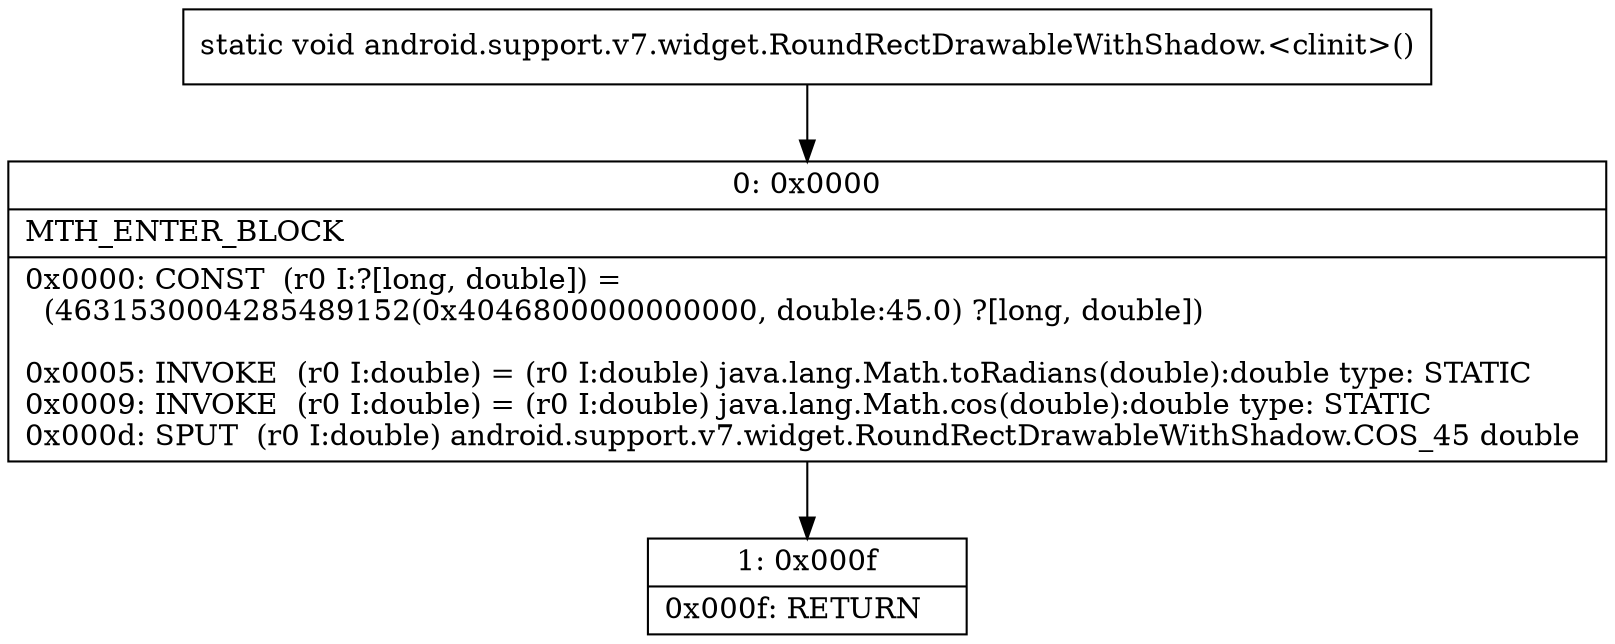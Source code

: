 digraph "CFG forandroid.support.v7.widget.RoundRectDrawableWithShadow.\<clinit\>()V" {
Node_0 [shape=record,label="{0\:\ 0x0000|MTH_ENTER_BLOCK\l|0x0000: CONST  (r0 I:?[long, double]) = \l  (4631530004285489152(0x4046800000000000, double:45.0) ?[long, double])\l \l0x0005: INVOKE  (r0 I:double) = (r0 I:double) java.lang.Math.toRadians(double):double type: STATIC \l0x0009: INVOKE  (r0 I:double) = (r0 I:double) java.lang.Math.cos(double):double type: STATIC \l0x000d: SPUT  (r0 I:double) android.support.v7.widget.RoundRectDrawableWithShadow.COS_45 double \l}"];
Node_1 [shape=record,label="{1\:\ 0x000f|0x000f: RETURN   \l}"];
MethodNode[shape=record,label="{static void android.support.v7.widget.RoundRectDrawableWithShadow.\<clinit\>() }"];
MethodNode -> Node_0;
Node_0 -> Node_1;
}

